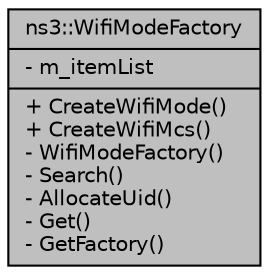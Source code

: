 digraph "ns3::WifiModeFactory"
{
  edge [fontname="Helvetica",fontsize="10",labelfontname="Helvetica",labelfontsize="10"];
  node [fontname="Helvetica",fontsize="10",shape=record];
  Node1 [label="{ns3::WifiModeFactory\n|- m_itemList\l|+ CreateWifiMode()\l+ CreateWifiMcs()\l- WifiModeFactory()\l- Search()\l- AllocateUid()\l- Get()\l- GetFactory()\l}",height=0.2,width=0.4,color="black", fillcolor="grey75", style="filled", fontcolor="black"];
}
